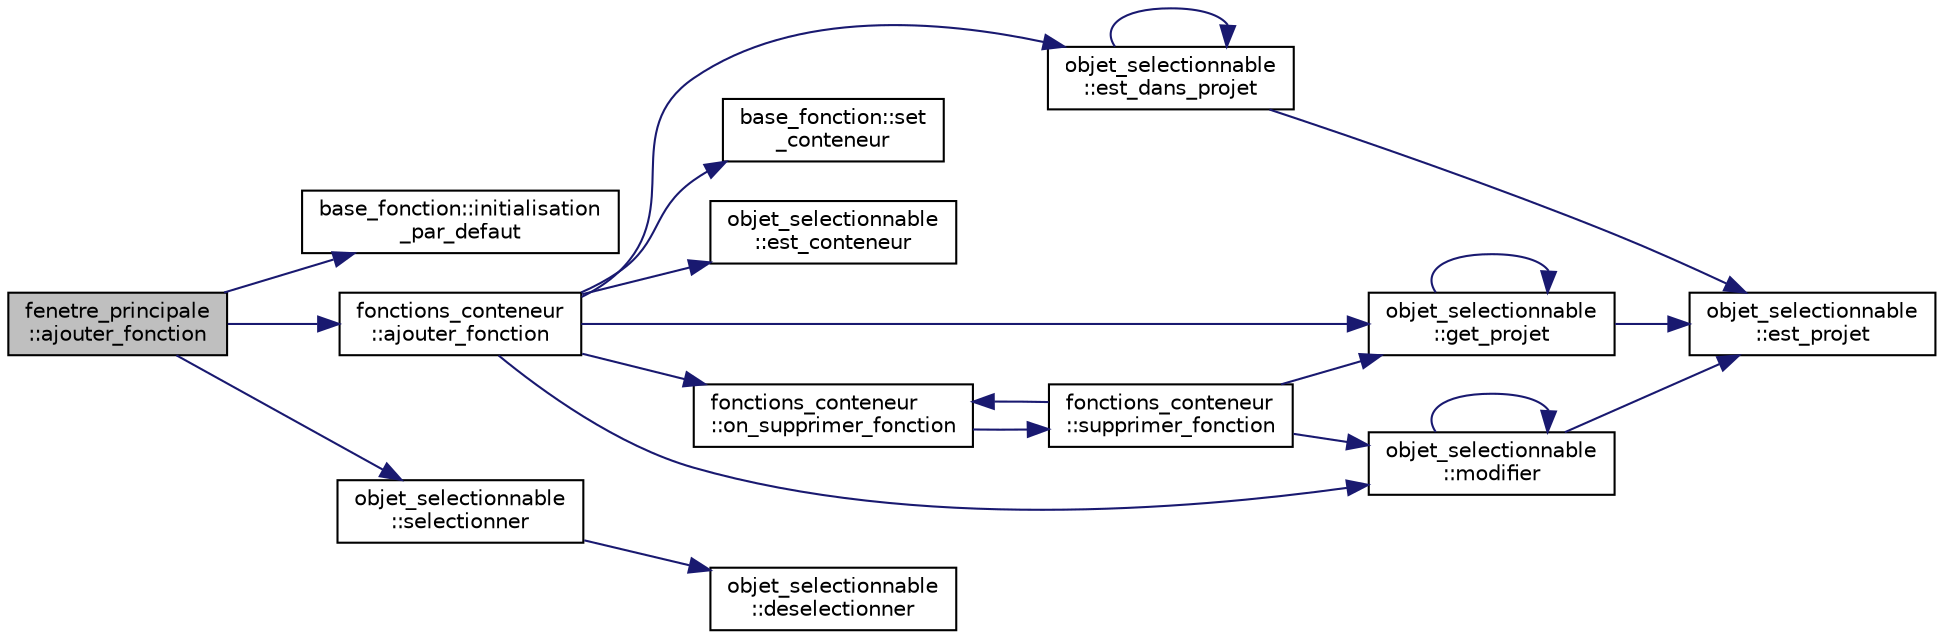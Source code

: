 digraph "fenetre_principale::ajouter_fonction"
{
  edge [fontname="Helvetica",fontsize="10",labelfontname="Helvetica",labelfontsize="10"];
  node [fontname="Helvetica",fontsize="10",shape=record];
  rankdir="LR";
  Node210 [label="fenetre_principale\l::ajouter_fonction",height=0.2,width=0.4,color="black", fillcolor="grey75", style="filled", fontcolor="black"];
  Node210 -> Node211 [color="midnightblue",fontsize="10",style="solid",fontname="Helvetica"];
  Node211 [label="base_fonction::initialisation\l_par_defaut",height=0.2,width=0.4,color="black", fillcolor="white", style="filled",URL="$classbase__fonction.html#a84175c05bf61ea02e2ce607187bcf966"];
  Node210 -> Node212 [color="midnightblue",fontsize="10",style="solid",fontname="Helvetica"];
  Node212 [label="fonctions_conteneur\l::ajouter_fonction",height=0.2,width=0.4,color="black", fillcolor="white", style="filled",URL="$classfonctions__conteneur.html#a5498a158c4d4f16fc63e54809ce381d5"];
  Node212 -> Node213 [color="midnightblue",fontsize="10",style="solid",fontname="Helvetica"];
  Node213 [label="base_fonction::set\l_conteneur",height=0.2,width=0.4,color="black", fillcolor="white", style="filled",URL="$classbase__fonction.html#aa487a07ab1961bfbdf04ddd3c72b4d3c"];
  Node212 -> Node214 [color="midnightblue",fontsize="10",style="solid",fontname="Helvetica"];
  Node214 [label="objet_selectionnable\l::est_conteneur",height=0.2,width=0.4,color="black", fillcolor="white", style="filled",URL="$classobjet__selectionnable.html#a2c6b5b342b5f3a9f48893f793f935e0f"];
  Node212 -> Node215 [color="midnightblue",fontsize="10",style="solid",fontname="Helvetica"];
  Node215 [label="fonctions_conteneur\l::on_supprimer_fonction",height=0.2,width=0.4,color="black", fillcolor="white", style="filled",URL="$classfonctions__conteneur.html#a138f2393529381205980123dff37d99e"];
  Node215 -> Node216 [color="midnightblue",fontsize="10",style="solid",fontname="Helvetica"];
  Node216 [label="fonctions_conteneur\l::supprimer_fonction",height=0.2,width=0.4,color="black", fillcolor="white", style="filled",URL="$classfonctions__conteneur.html#a807b51ba64dd85bb844c44cfe2d0f116"];
  Node216 -> Node215 [color="midnightblue",fontsize="10",style="solid",fontname="Helvetica"];
  Node216 -> Node217 [color="midnightblue",fontsize="10",style="solid",fontname="Helvetica"];
  Node217 [label="objet_selectionnable\l::get_projet",height=0.2,width=0.4,color="black", fillcolor="white", style="filled",URL="$classobjet__selectionnable.html#ab48a75e720955aebe27f720dfaa5e78e"];
  Node217 -> Node218 [color="midnightblue",fontsize="10",style="solid",fontname="Helvetica"];
  Node218 [label="objet_selectionnable\l::est_projet",height=0.2,width=0.4,color="black", fillcolor="white", style="filled",URL="$classobjet__selectionnable.html#a49ea1a29523e46f099896477a2b43eaa"];
  Node217 -> Node217 [color="midnightblue",fontsize="10",style="solid",fontname="Helvetica"];
  Node216 -> Node219 [color="midnightblue",fontsize="10",style="solid",fontname="Helvetica"];
  Node219 [label="objet_selectionnable\l::modifier",height=0.2,width=0.4,color="black", fillcolor="white", style="filled",URL="$classobjet__selectionnable.html#a9f76b8e89231a79c3fc840af874bd868"];
  Node219 -> Node218 [color="midnightblue",fontsize="10",style="solid",fontname="Helvetica"];
  Node219 -> Node219 [color="midnightblue",fontsize="10",style="solid",fontname="Helvetica"];
  Node212 -> Node220 [color="midnightblue",fontsize="10",style="solid",fontname="Helvetica"];
  Node220 [label="objet_selectionnable\l::est_dans_projet",height=0.2,width=0.4,color="black", fillcolor="white", style="filled",URL="$classobjet__selectionnable.html#aab2318fe95dbe865acf0f021e8acaf2d"];
  Node220 -> Node218 [color="midnightblue",fontsize="10",style="solid",fontname="Helvetica"];
  Node220 -> Node220 [color="midnightblue",fontsize="10",style="solid",fontname="Helvetica"];
  Node212 -> Node217 [color="midnightblue",fontsize="10",style="solid",fontname="Helvetica"];
  Node212 -> Node219 [color="midnightblue",fontsize="10",style="solid",fontname="Helvetica"];
  Node210 -> Node221 [color="midnightblue",fontsize="10",style="solid",fontname="Helvetica"];
  Node221 [label="objet_selectionnable\l::selectionner",height=0.2,width=0.4,color="black", fillcolor="white", style="filled",URL="$classobjet__selectionnable.html#a645da22be6e3f8747086da238e788fb9"];
  Node221 -> Node222 [color="midnightblue",fontsize="10",style="solid",fontname="Helvetica"];
  Node222 [label="objet_selectionnable\l::deselectionner",height=0.2,width=0.4,color="black", fillcolor="white", style="filled",URL="$classobjet__selectionnable.html#a555085da89b30b07349064bb54a26138"];
}
